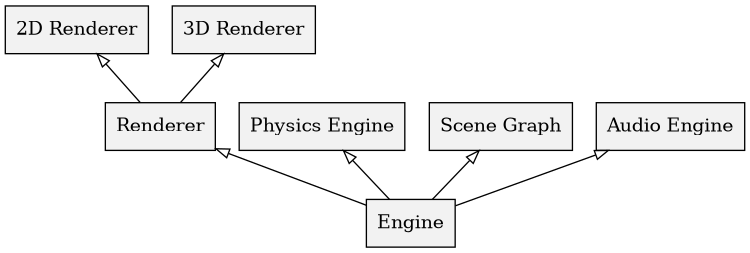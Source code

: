 digraph hierarchy {
size="5,5"
node[shape=record,style=filled,fillcolor=gray95]
edge[dir=back, arrowtail=empty]

2[label = "{Engine}"]
3[label = "{Renderer}"]
4[label = "{2D Renderer}"]
5[label = "{3D Renderer}"]
6[label = "{Physics Engine}"]
7[label = "{Scene Graph}"]
8[label = "{Audio Engine}"]

3->2
4->3
5->3
6->2
7->2
8->2
}